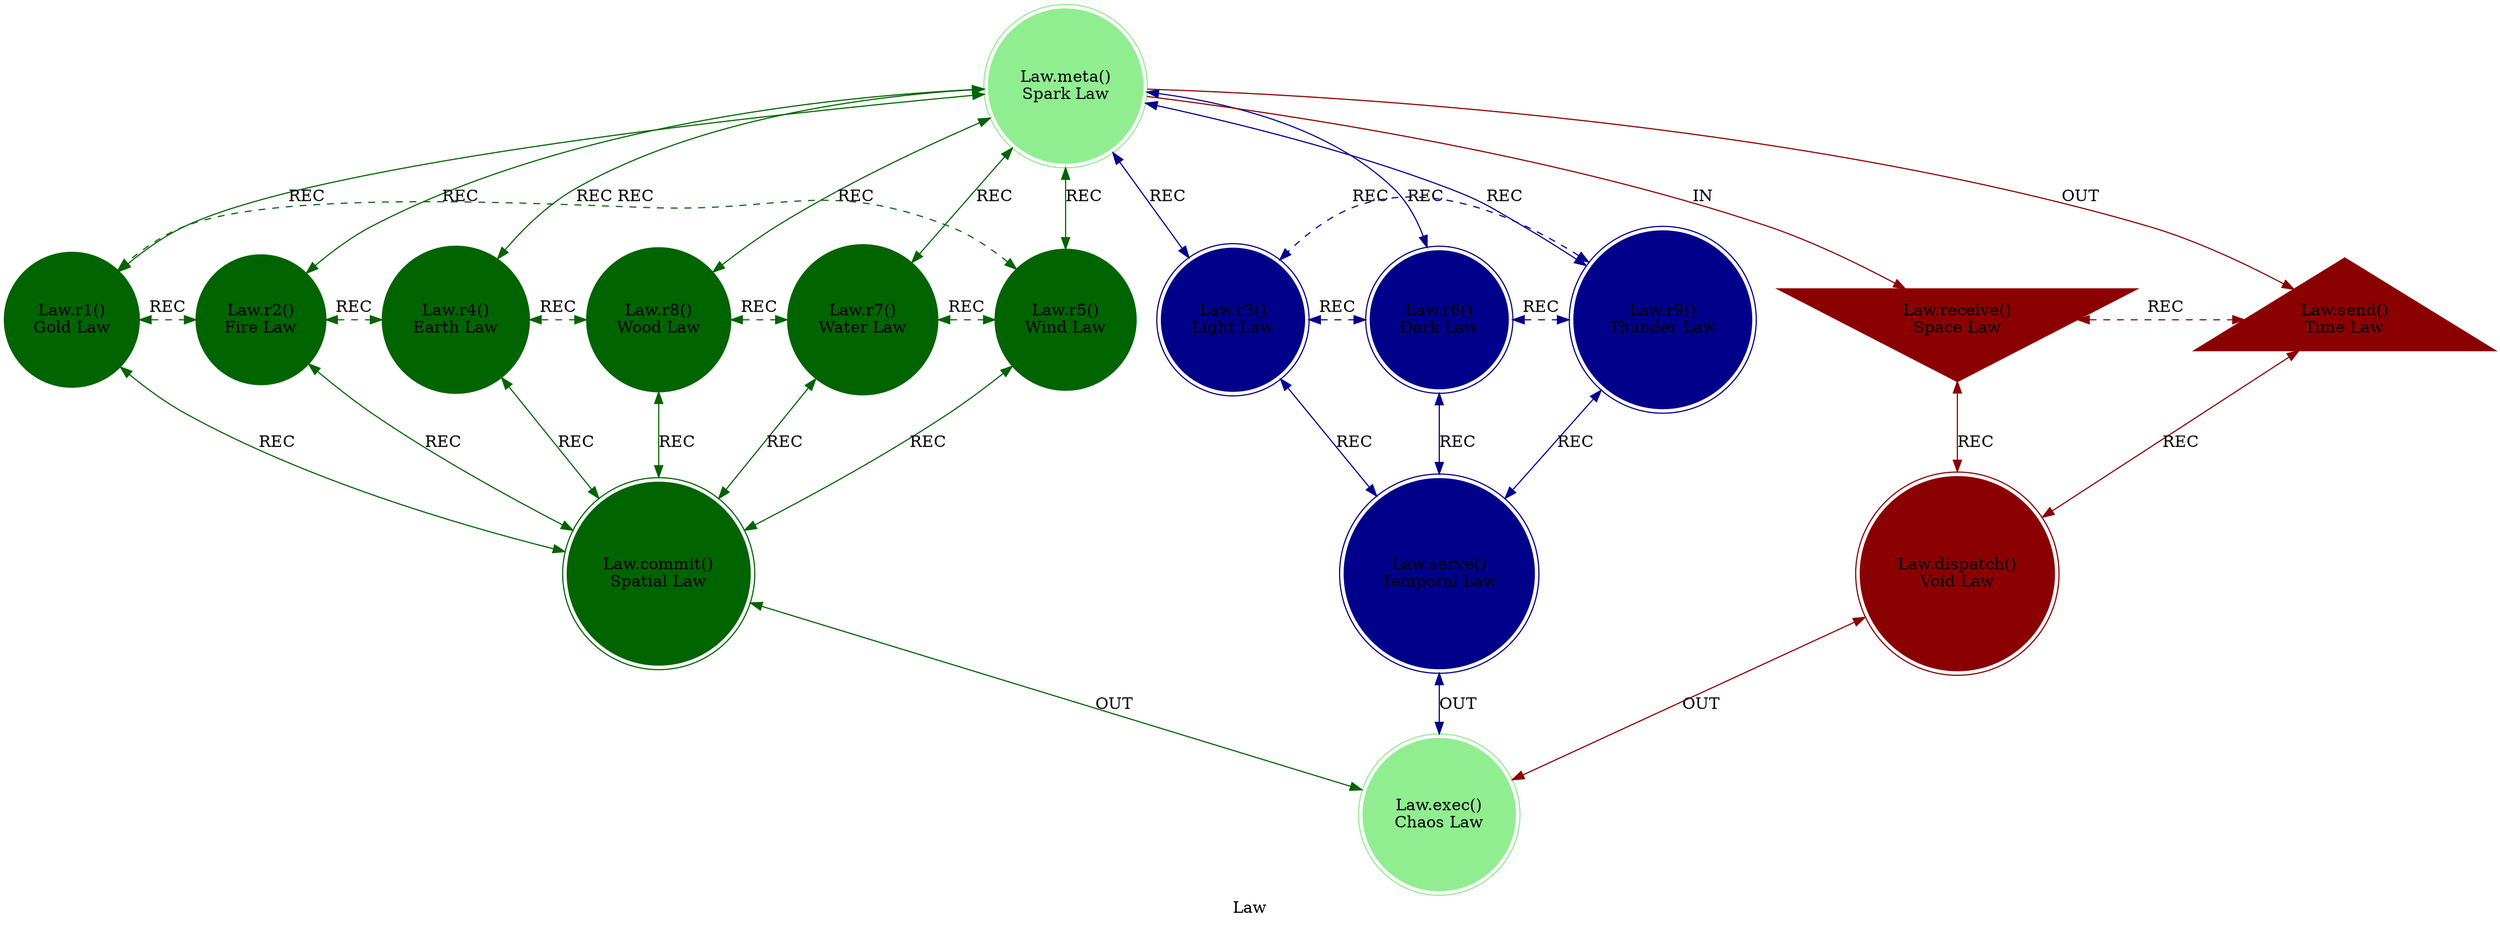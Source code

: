 strict digraph BasicLaw {
    label = "Law";
    style = filled;
    color = lightgray;
    node [shape = circle; style = filled; color = lightgreen;];
    
    // The Axis A-0-B (In-Meta-Out).
    // The Sacred 3-6-9 (Boundary of Perception).
    // The Vortex 1-2-4-8-7-5 (Boundary of Comprehension).
    // The Router C-D-E
    // The Closure F
    spark_0_t [label = "Law.meta()\nSpark Law";comment = "";shape = doublecircle;];
    spark_1_t [label = "Law.r1()\nGold Law";comment = "";shape = circle;color = darkgreen;];
    spark_2_t [label = "Law.r2()\nFire Law";comment = "";shape = circle;color = darkgreen;];
    spark_4_t [label = "Law.r4()\nEarth Law";comment = "";shape = circle;color = darkgreen;];
    spark_8_t [label = "Law.r8()\nWood Law";comment = "";shape = circle;color = darkgreen;];
    spark_7_t [label = "Law.r7()\nWater Law";comment = "";shape = circle;color = darkgreen;];
    spark_5_t [label = "Law.r5()\nWind Law";comment = "";shape = circle;color = darkgreen;];
    spark_3_t [label = "Law.r3()\nLight Law";comment = "";shape = doublecircle;color = darkblue;];
    spark_6_t [label = "Law.r6()\nDark Law";comment = "";shape = doublecircle;color = darkblue;];
    spark_9_t [label = "Law.r9()\nThunder Law";comment = "";shape = doublecircle;color = darkblue;];
    spark_a_t [label = "Law.receive()\nSpace Law";comment = "";shape = invtriangle;color = darkred;];
    spark_b_t [label = "Law.send()\nTime Law";comment = "";shape = triangle;color = darkred;];
    spark_c_t [label = "Law.dispatch()\nVoid Law";comment = "";shape = doublecircle;color = darkred;];
    spark_d_t [label = "Law.commit()\nSpatial Law";comment = "";shape = doublecircle;color = darkgreen;];
    spark_e_t [label = "Law.serve()\nTemporal Law";comment = "";shape = doublecircle;color = darkblue;];
    spark_f_t [label = "Law.exec()\nChaos Law";comment = "";shape = doublecircle;];
    
    // IN = Input
    // OUT = Output
    // REC = Recursion
    spark_0_t -> spark_a_t [label = "IN"; color = darkred; comment = "";];
    spark_0_t -> spark_b_t [label = "OUT"; color = darkred; comment = "";];
    spark_0_t -> {spark_3_t spark_6_t spark_9_t} [label = "REC"; color = darkblue; comment = ""; dir = both;];
    spark_0_t -> {spark_1_t spark_2_t spark_4_t spark_8_t spark_7_t spark_5_t} [label = "REC"; color = darkgreen; comment = ""; dir = both;];
    
    {spark_a_t spark_b_t} -> spark_c_t [label = "REC"; color = darkred; comment = ""; dir = both;];
    {spark_1_t spark_2_t spark_4_t spark_8_t spark_7_t spark_5_t} -> spark_d_t [label = "REC"; color = darkgreen; comment = ""; dir = both;];
    {spark_3_t spark_6_t spark_9_t} -> spark_e_t [label = "REC"; color = darkblue; comment = ""; dir = both;];
    
    spark_1_t -> spark_2_t -> spark_4_t -> spark_8_t -> spark_7_t -> spark_5_t -> spark_1_t [label = "REC"; color = darkgreen; comment = ""; style = dashed; constraint = false; dir = both;];
    spark_3_t -> spark_6_t -> spark_9_t -> spark_3_t [label = "REC"; color = darkblue; comment = ""; style = dashed; constraint = false; dir = both;];
    spark_a_t -> spark_b_t [label = "REC"; color = darkred; comment = ""; constraint = false; style = dashed; dir = both;];
    
    spark_c_t -> spark_f_t [label = "OUT"; color = darkred; comment = ""; dir = both;];
    spark_d_t -> spark_f_t [label = "OUT"; color = darkgreen; comment = ""; dir = both;];
    spark_e_t -> spark_f_t [label = "OUT"; color = darkblue; comment = ""; dir = both;];
}